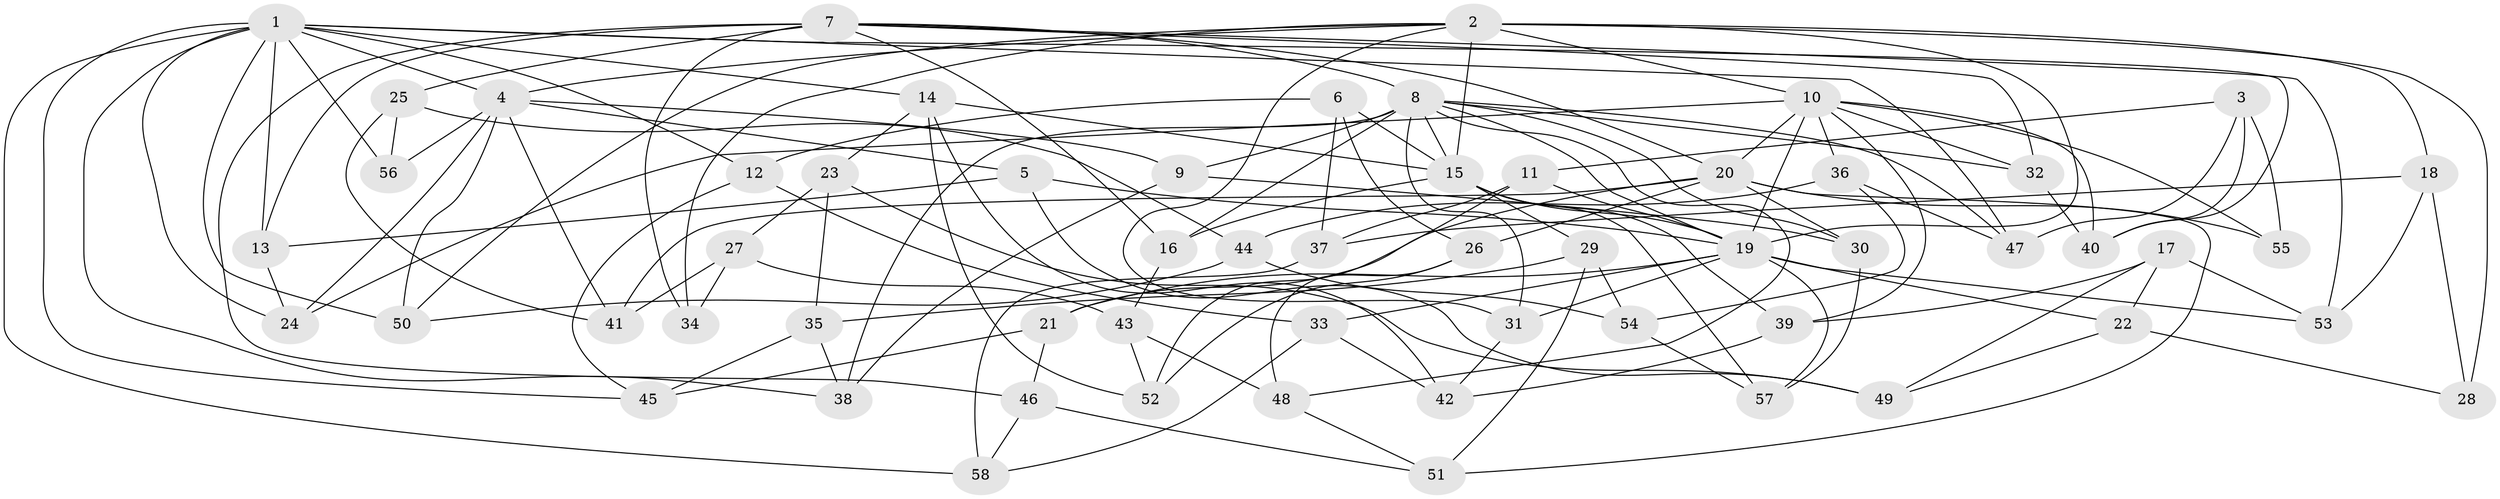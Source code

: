 // original degree distribution, {4: 1.0}
// Generated by graph-tools (version 1.1) at 2025/54/03/04/25 22:54:07]
// undirected, 58 vertices, 140 edges
graph export_dot {
  node [color=gray90,style=filled];
  1;
  2;
  3;
  4;
  5;
  6;
  7;
  8;
  9;
  10;
  11;
  12;
  13;
  14;
  15;
  16;
  17;
  18;
  19;
  20;
  21;
  22;
  23;
  24;
  25;
  26;
  27;
  28;
  29;
  30;
  31;
  32;
  33;
  34;
  35;
  36;
  37;
  38;
  39;
  40;
  41;
  42;
  43;
  44;
  45;
  46;
  47;
  48;
  49;
  50;
  51;
  52;
  53;
  54;
  55;
  56;
  57;
  58;
  1 -- 4 [weight=1.0];
  1 -- 12 [weight=1.0];
  1 -- 13 [weight=1.0];
  1 -- 14 [weight=1.0];
  1 -- 24 [weight=1.0];
  1 -- 38 [weight=1.0];
  1 -- 40 [weight=1.0];
  1 -- 45 [weight=1.0];
  1 -- 47 [weight=1.0];
  1 -- 50 [weight=1.0];
  1 -- 56 [weight=1.0];
  1 -- 58 [weight=1.0];
  2 -- 4 [weight=2.0];
  2 -- 10 [weight=1.0];
  2 -- 15 [weight=2.0];
  2 -- 18 [weight=1.0];
  2 -- 19 [weight=1.0];
  2 -- 28 [weight=2.0];
  2 -- 31 [weight=1.0];
  2 -- 34 [weight=1.0];
  2 -- 50 [weight=1.0];
  3 -- 11 [weight=1.0];
  3 -- 40 [weight=1.0];
  3 -- 47 [weight=1.0];
  3 -- 55 [weight=1.0];
  4 -- 5 [weight=1.0];
  4 -- 9 [weight=1.0];
  4 -- 24 [weight=1.0];
  4 -- 41 [weight=1.0];
  4 -- 50 [weight=1.0];
  4 -- 56 [weight=2.0];
  5 -- 13 [weight=1.0];
  5 -- 19 [weight=1.0];
  5 -- 49 [weight=1.0];
  6 -- 12 [weight=1.0];
  6 -- 15 [weight=1.0];
  6 -- 26 [weight=1.0];
  6 -- 37 [weight=1.0];
  7 -- 8 [weight=1.0];
  7 -- 13 [weight=1.0];
  7 -- 16 [weight=1.0];
  7 -- 20 [weight=1.0];
  7 -- 25 [weight=1.0];
  7 -- 32 [weight=1.0];
  7 -- 34 [weight=2.0];
  7 -- 46 [weight=1.0];
  7 -- 53 [weight=1.0];
  8 -- 9 [weight=1.0];
  8 -- 15 [weight=2.0];
  8 -- 16 [weight=1.0];
  8 -- 19 [weight=1.0];
  8 -- 30 [weight=1.0];
  8 -- 31 [weight=1.0];
  8 -- 32 [weight=1.0];
  8 -- 38 [weight=1.0];
  8 -- 47 [weight=1.0];
  8 -- 48 [weight=1.0];
  9 -- 30 [weight=1.0];
  9 -- 38 [weight=1.0];
  10 -- 19 [weight=1.0];
  10 -- 20 [weight=2.0];
  10 -- 24 [weight=1.0];
  10 -- 32 [weight=1.0];
  10 -- 36 [weight=1.0];
  10 -- 39 [weight=1.0];
  10 -- 40 [weight=1.0];
  10 -- 55 [weight=1.0];
  11 -- 19 [weight=1.0];
  11 -- 37 [weight=1.0];
  11 -- 52 [weight=1.0];
  12 -- 33 [weight=1.0];
  12 -- 45 [weight=1.0];
  13 -- 24 [weight=1.0];
  14 -- 15 [weight=2.0];
  14 -- 23 [weight=1.0];
  14 -- 42 [weight=1.0];
  14 -- 52 [weight=1.0];
  15 -- 16 [weight=1.0];
  15 -- 19 [weight=1.0];
  15 -- 29 [weight=1.0];
  15 -- 39 [weight=1.0];
  15 -- 57 [weight=1.0];
  16 -- 43 [weight=1.0];
  17 -- 22 [weight=1.0];
  17 -- 39 [weight=1.0];
  17 -- 49 [weight=1.0];
  17 -- 53 [weight=1.0];
  18 -- 28 [weight=1.0];
  18 -- 37 [weight=1.0];
  18 -- 53 [weight=1.0];
  19 -- 21 [weight=1.0];
  19 -- 22 [weight=1.0];
  19 -- 31 [weight=1.0];
  19 -- 33 [weight=1.0];
  19 -- 53 [weight=1.0];
  19 -- 57 [weight=1.0];
  20 -- 21 [weight=1.0];
  20 -- 26 [weight=1.0];
  20 -- 30 [weight=1.0];
  20 -- 41 [weight=1.0];
  20 -- 51 [weight=1.0];
  20 -- 55 [weight=2.0];
  21 -- 45 [weight=1.0];
  21 -- 46 [weight=1.0];
  22 -- 28 [weight=1.0];
  22 -- 49 [weight=1.0];
  23 -- 27 [weight=1.0];
  23 -- 35 [weight=1.0];
  23 -- 49 [weight=1.0];
  25 -- 41 [weight=1.0];
  25 -- 44 [weight=1.0];
  25 -- 56 [weight=1.0];
  26 -- 48 [weight=1.0];
  26 -- 52 [weight=1.0];
  27 -- 34 [weight=1.0];
  27 -- 41 [weight=1.0];
  27 -- 43 [weight=1.0];
  29 -- 35 [weight=1.0];
  29 -- 51 [weight=1.0];
  29 -- 54 [weight=1.0];
  30 -- 57 [weight=1.0];
  31 -- 42 [weight=1.0];
  32 -- 40 [weight=1.0];
  33 -- 42 [weight=1.0];
  33 -- 58 [weight=1.0];
  35 -- 38 [weight=1.0];
  35 -- 45 [weight=1.0];
  36 -- 44 [weight=1.0];
  36 -- 47 [weight=1.0];
  36 -- 54 [weight=1.0];
  37 -- 58 [weight=1.0];
  39 -- 42 [weight=1.0];
  43 -- 48 [weight=1.0];
  43 -- 52 [weight=1.0];
  44 -- 50 [weight=1.0];
  44 -- 54 [weight=1.0];
  46 -- 51 [weight=1.0];
  46 -- 58 [weight=1.0];
  48 -- 51 [weight=1.0];
  54 -- 57 [weight=1.0];
}
